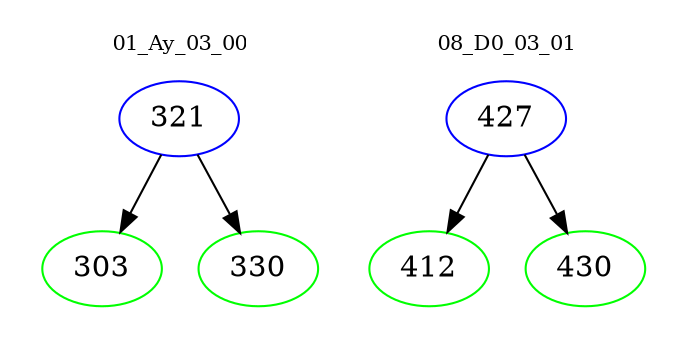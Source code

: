 digraph{
subgraph cluster_0 {
color = white
label = "01_Ay_03_00";
fontsize=10;
T0_321 [label="321", color="blue"]
T0_321 -> T0_303 [color="black"]
T0_303 [label="303", color="green"]
T0_321 -> T0_330 [color="black"]
T0_330 [label="330", color="green"]
}
subgraph cluster_1 {
color = white
label = "08_D0_03_01";
fontsize=10;
T1_427 [label="427", color="blue"]
T1_427 -> T1_412 [color="black"]
T1_412 [label="412", color="green"]
T1_427 -> T1_430 [color="black"]
T1_430 [label="430", color="green"]
}
}
